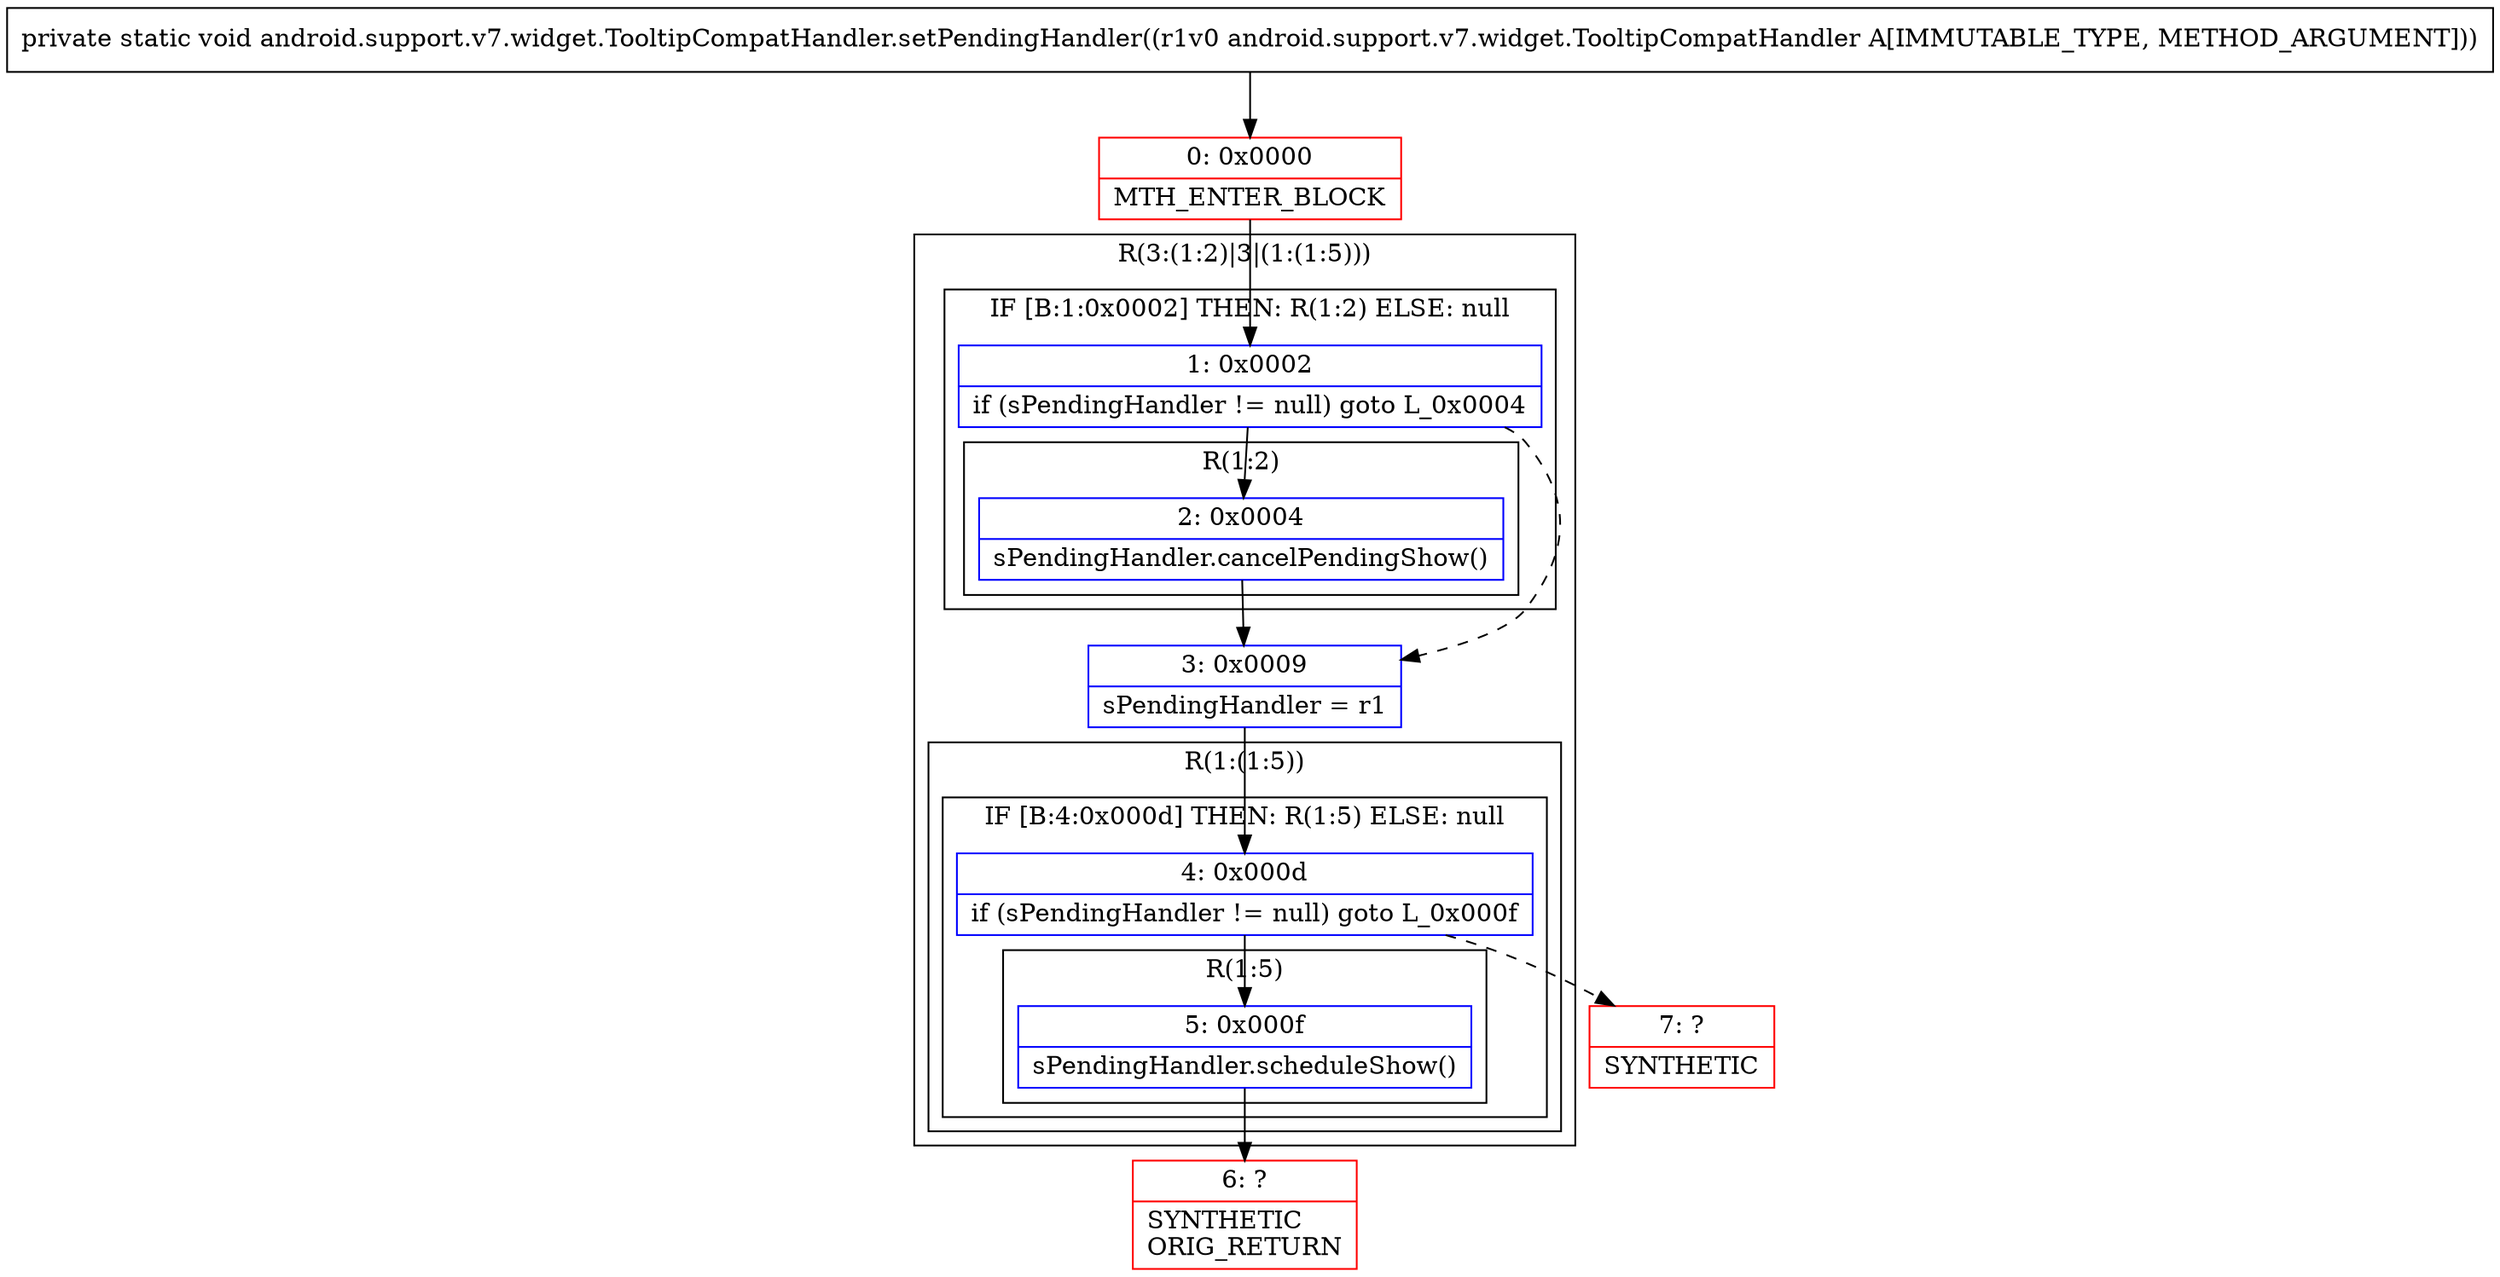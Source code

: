 digraph "CFG forandroid.support.v7.widget.TooltipCompatHandler.setPendingHandler(Landroid\/support\/v7\/widget\/TooltipCompatHandler;)V" {
subgraph cluster_Region_1883531548 {
label = "R(3:(1:2)|3|(1:(1:5)))";
node [shape=record,color=blue];
subgraph cluster_IfRegion_759483392 {
label = "IF [B:1:0x0002] THEN: R(1:2) ELSE: null";
node [shape=record,color=blue];
Node_1 [shape=record,label="{1\:\ 0x0002|if (sPendingHandler != null) goto L_0x0004\l}"];
subgraph cluster_Region_1457757809 {
label = "R(1:2)";
node [shape=record,color=blue];
Node_2 [shape=record,label="{2\:\ 0x0004|sPendingHandler.cancelPendingShow()\l}"];
}
}
Node_3 [shape=record,label="{3\:\ 0x0009|sPendingHandler = r1\l}"];
subgraph cluster_Region_2078407100 {
label = "R(1:(1:5))";
node [shape=record,color=blue];
subgraph cluster_IfRegion_675177301 {
label = "IF [B:4:0x000d] THEN: R(1:5) ELSE: null";
node [shape=record,color=blue];
Node_4 [shape=record,label="{4\:\ 0x000d|if (sPendingHandler != null) goto L_0x000f\l}"];
subgraph cluster_Region_588353182 {
label = "R(1:5)";
node [shape=record,color=blue];
Node_5 [shape=record,label="{5\:\ 0x000f|sPendingHandler.scheduleShow()\l}"];
}
}
}
}
Node_0 [shape=record,color=red,label="{0\:\ 0x0000|MTH_ENTER_BLOCK\l}"];
Node_6 [shape=record,color=red,label="{6\:\ ?|SYNTHETIC\lORIG_RETURN\l}"];
Node_7 [shape=record,color=red,label="{7\:\ ?|SYNTHETIC\l}"];
MethodNode[shape=record,label="{private static void android.support.v7.widget.TooltipCompatHandler.setPendingHandler((r1v0 android.support.v7.widget.TooltipCompatHandler A[IMMUTABLE_TYPE, METHOD_ARGUMENT])) }"];
MethodNode -> Node_0;
Node_1 -> Node_2;
Node_1 -> Node_3[style=dashed];
Node_2 -> Node_3;
Node_3 -> Node_4;
Node_4 -> Node_5;
Node_4 -> Node_7[style=dashed];
Node_5 -> Node_6;
Node_0 -> Node_1;
}

